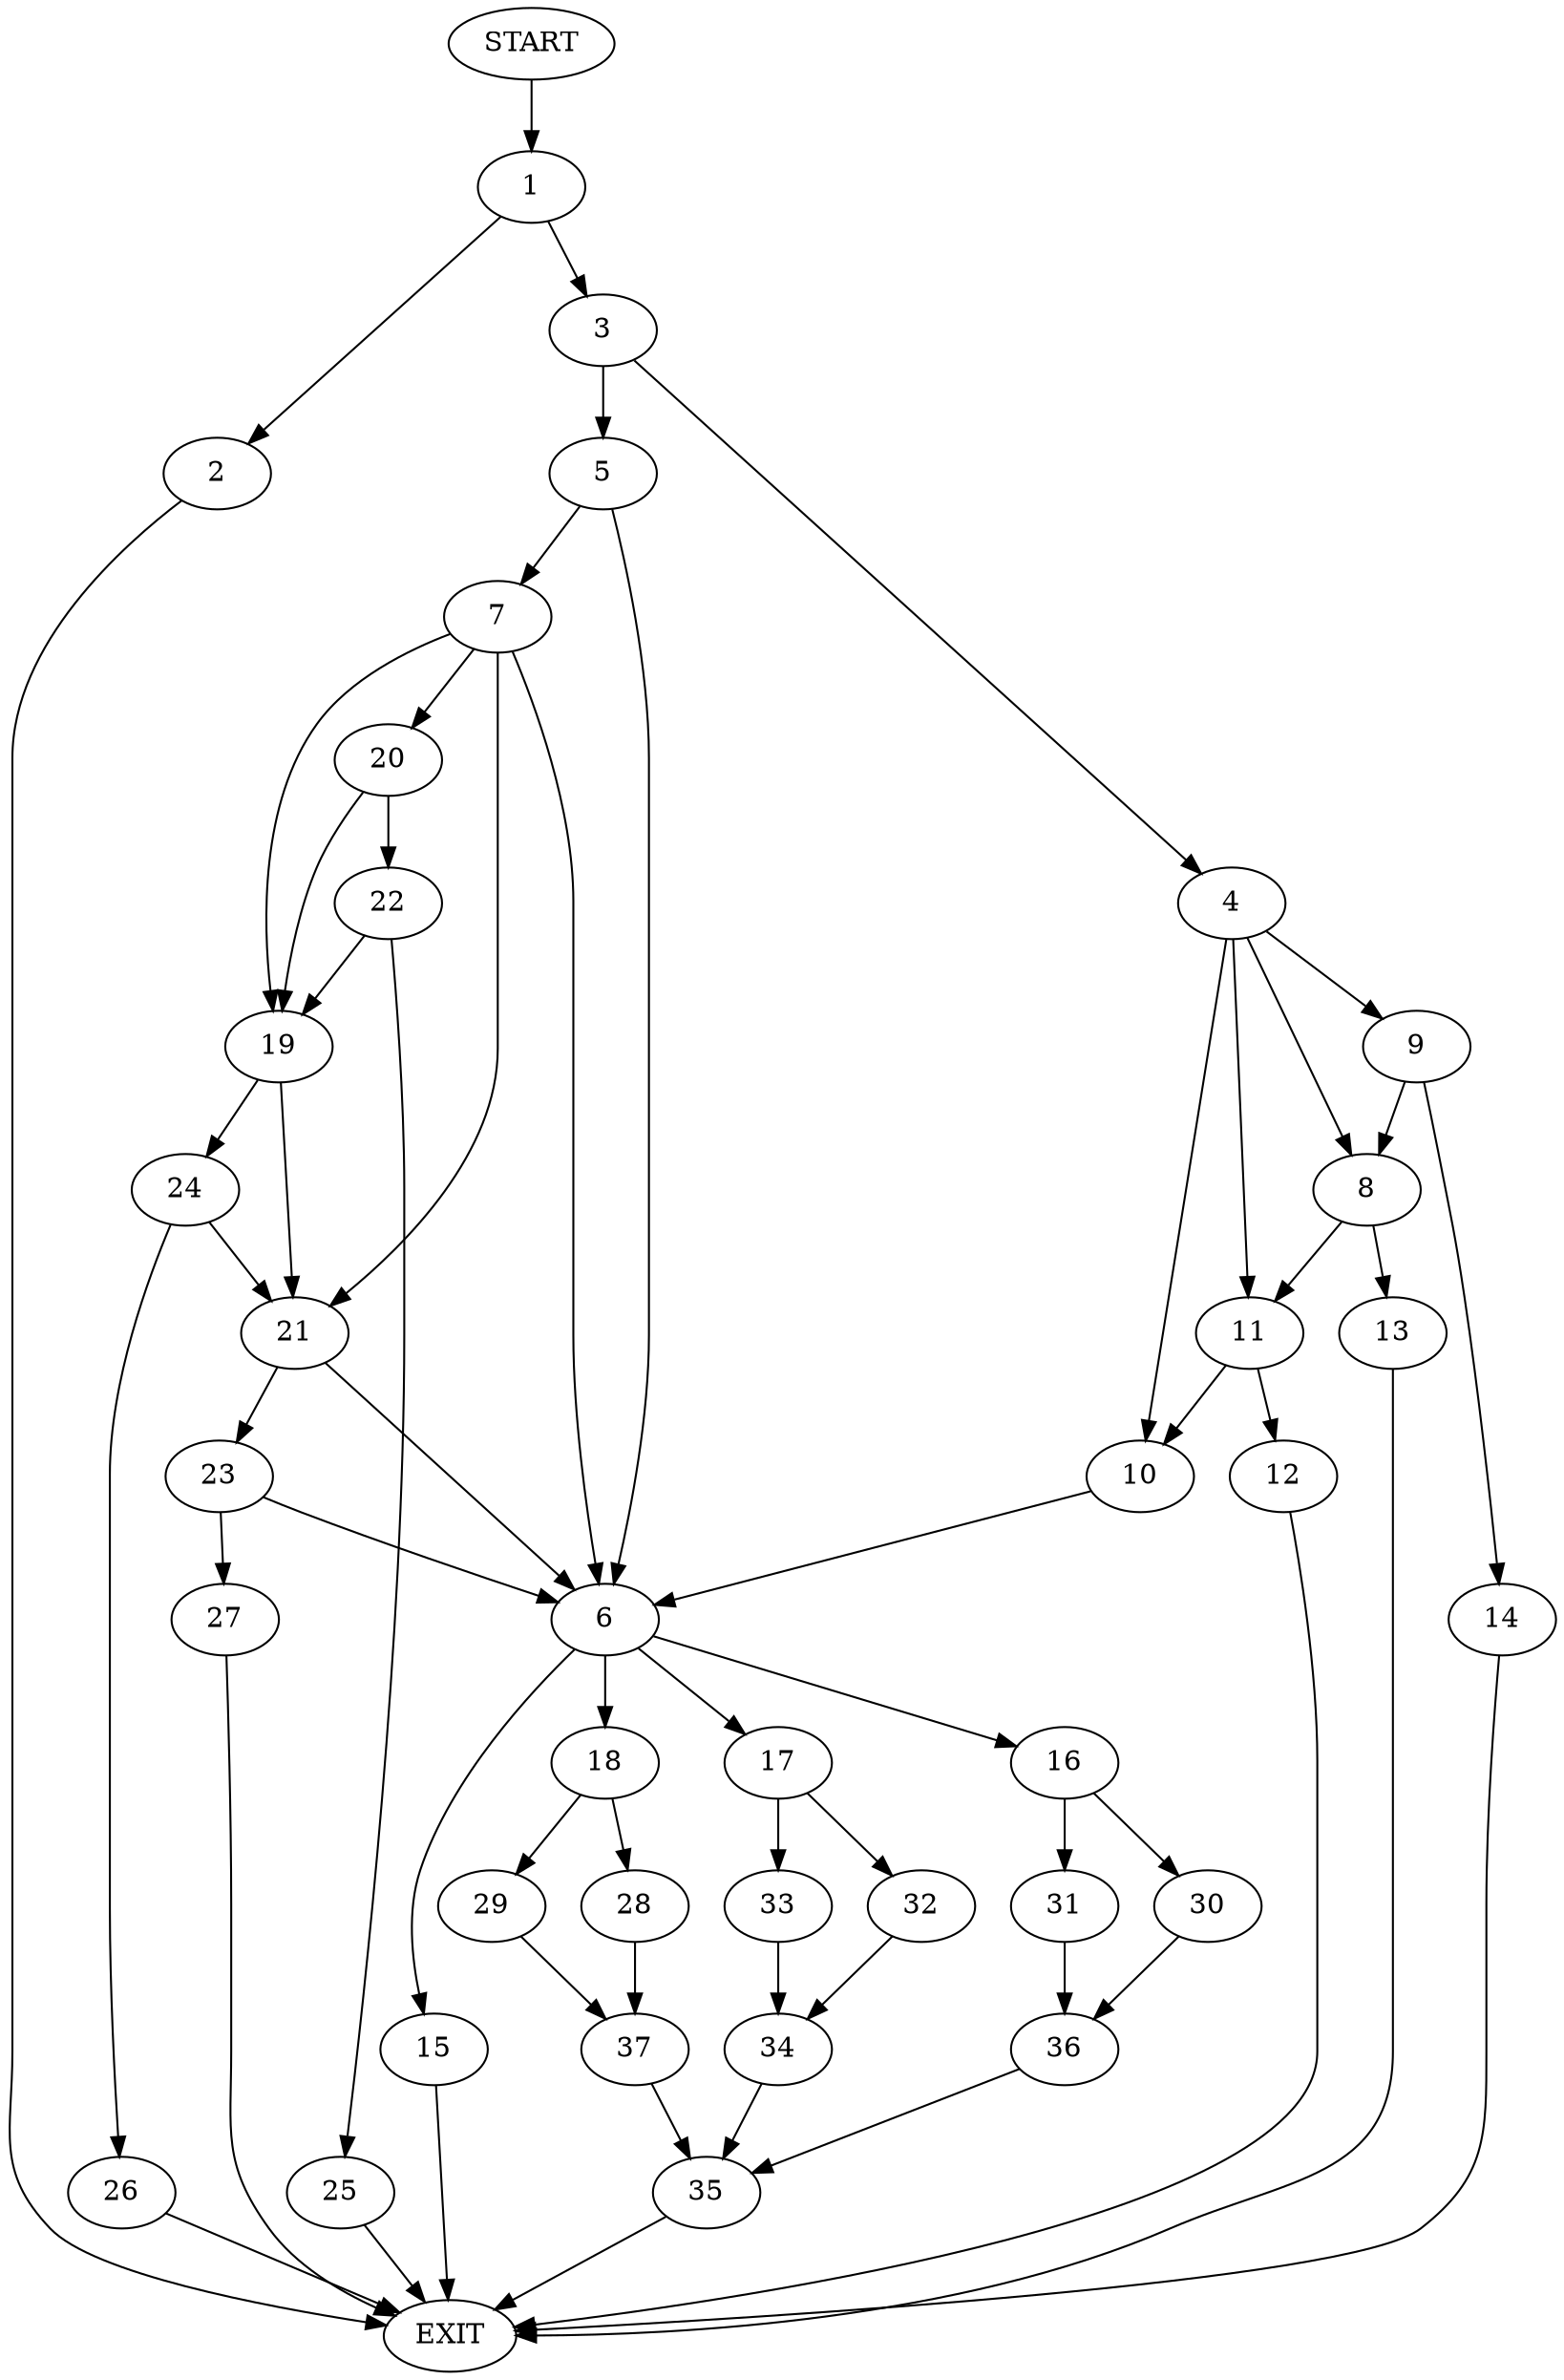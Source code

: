 digraph {
0 [label="START"]
38 [label="EXIT"]
0 -> 1
1 -> 2
1 -> 3
2 -> 38
3 -> 4
3 -> 5
5 -> 6
5 -> 7
4 -> 8
4 -> 9
4 -> 10
4 -> 11
11 -> 12
11 -> 10
10 -> 6
8 -> 11
8 -> 13
9 -> 14
9 -> 8
14 -> 38
13 -> 38
12 -> 38
6 -> 15
6 -> 16
6 -> 17
6 -> 18
7 -> 19
7 -> 6
7 -> 20
7 -> 21
20 -> 19
20 -> 22
21 -> 23
21 -> 6
19 -> 21
19 -> 24
22 -> 19
22 -> 25
25 -> 38
24 -> 26
24 -> 21
26 -> 38
23 -> 6
23 -> 27
27 -> 38
15 -> 38
18 -> 28
18 -> 29
16 -> 30
16 -> 31
17 -> 32
17 -> 33
32 -> 34
33 -> 34
34 -> 35
35 -> 38
31 -> 36
30 -> 36
36 -> 35
28 -> 37
29 -> 37
37 -> 35
}

